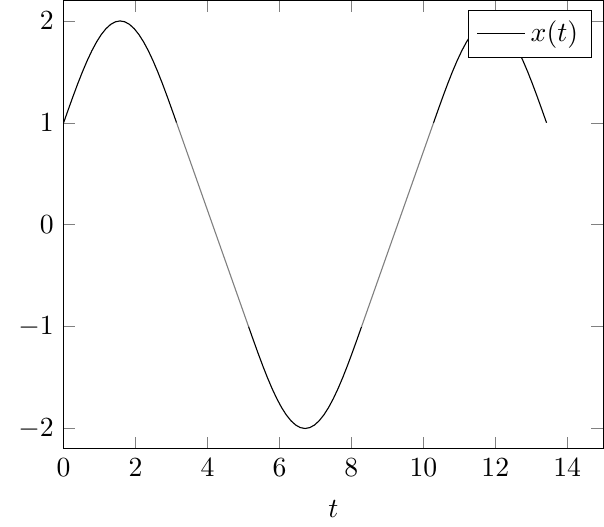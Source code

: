 \documentclass{standalone}
\IfStandalone{
	\usepackage{pgfplots,pgfplotstable}
	\usetikzlibrary{external}
	
	}{%
}
\begin{document}
\tikzsetnextfilename{rolling-stones-solution}
\begin{tikzpicture}[x=3em,y=3em]
\begin{axis}[
            xmin=0,xmax=15,
            ymin=-2.2,ymax=2.2,
            xlabel=$t$,
            legend entries={$x(t)$}
        ]
        \addplot[domain=0:3.14]{1+sin(deg(x))};
        \addplot[domain=pi:pi+2,gray]{1-x+pi};
        \addplot[domain=pi+2:2*pi+2]{-1-sin(deg(2-x))};
        \addplot[domain=2*pi+2:2*pi+4,gray]{x-3-2*pi};
        \addplot[domain=2*pi+4:3*pi+4]{1+sin(deg(x-2*pi-4))};
\end{axis}
\end{tikzpicture} 
\end{document}
